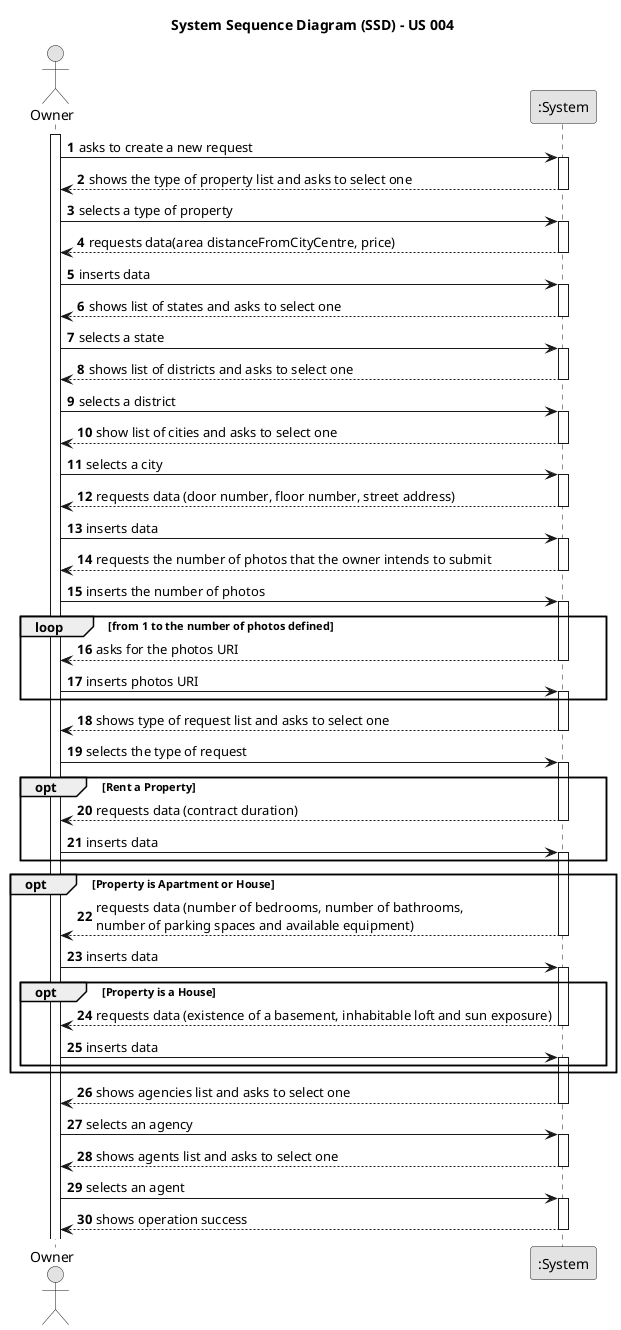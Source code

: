 @startuml
skinparam monochrome true
skinparam packageStyle rectangle
skinparam shadowing false

title System Sequence Diagram (SSD) - US 004

autonumber

actor "Owner" as Owner
participant ":System" as System

activate Owner

    Owner -> System : asks to create a new request

    activate System

    System --> Owner : shows the type of property list and asks to select one

    deactivate System

    Owner -> System : selects a type of property

    activate System

    System --> Owner : requests data(area distanceFromCityCentre, price)

    deactivate System

    Owner -> System : inserts data

    activate System

    System --> Owner : shows list of states and asks to select one

    deactivate System

    Owner -> System : selects a state

    activate System

    System --> Owner : shows list of districts and asks to select one

    deactivate System

    Owner -> System : selects a district

    activate System

    System --> Owner : show list of cities and asks to select one

    deactivate System

    Owner -> System : selects a city

    activate System

    System --> Owner : requests data (door number, floor number, street address)

    deactivate System

    Owner -> System : inserts data

    activate System

    System --> Owner : requests the number of photos that the owner intends to submit

    deactivate System

    Owner -> System : inserts the number of photos

    activate System

    loop from 1 to the number of photos defined

    System --> Owner : asks for the photos URI

    deactivate System

    Owner -> System : inserts photos URI

    activate System

    end

    System --> Owner : shows type of request list and asks to select one

    deactivate System

    Owner -> System : selects the type of request

    activate System

    opt Rent a Property

    System --> Owner : requests data (contract duration)

    deactivate System

    Owner -> System : inserts data

    activate System

    end

    opt Property is Apartment or House

    System --> Owner : requests data (number of bedrooms, number of bathrooms, \nnumber of parking spaces and available equipment)

    deactivate System

    Owner -> System : inserts data

    activate System

    opt Property is a House

    System --> Owner : requests data (existence of a basement, inhabitable loft and sun exposure)

    deactivate System

    Owner -> System : inserts data

    activate System

    end

    end

    System --> Owner : shows agencies list and asks to select one

    deactivate System

    Owner -> System : selects an agency

    activate System

    System --> Owner : shows agents list and asks to select one

    deactivate System

    Owner -> System : selects an agent

    activate System

    System --> Owner : shows operation success

    deactivate System

@enduml